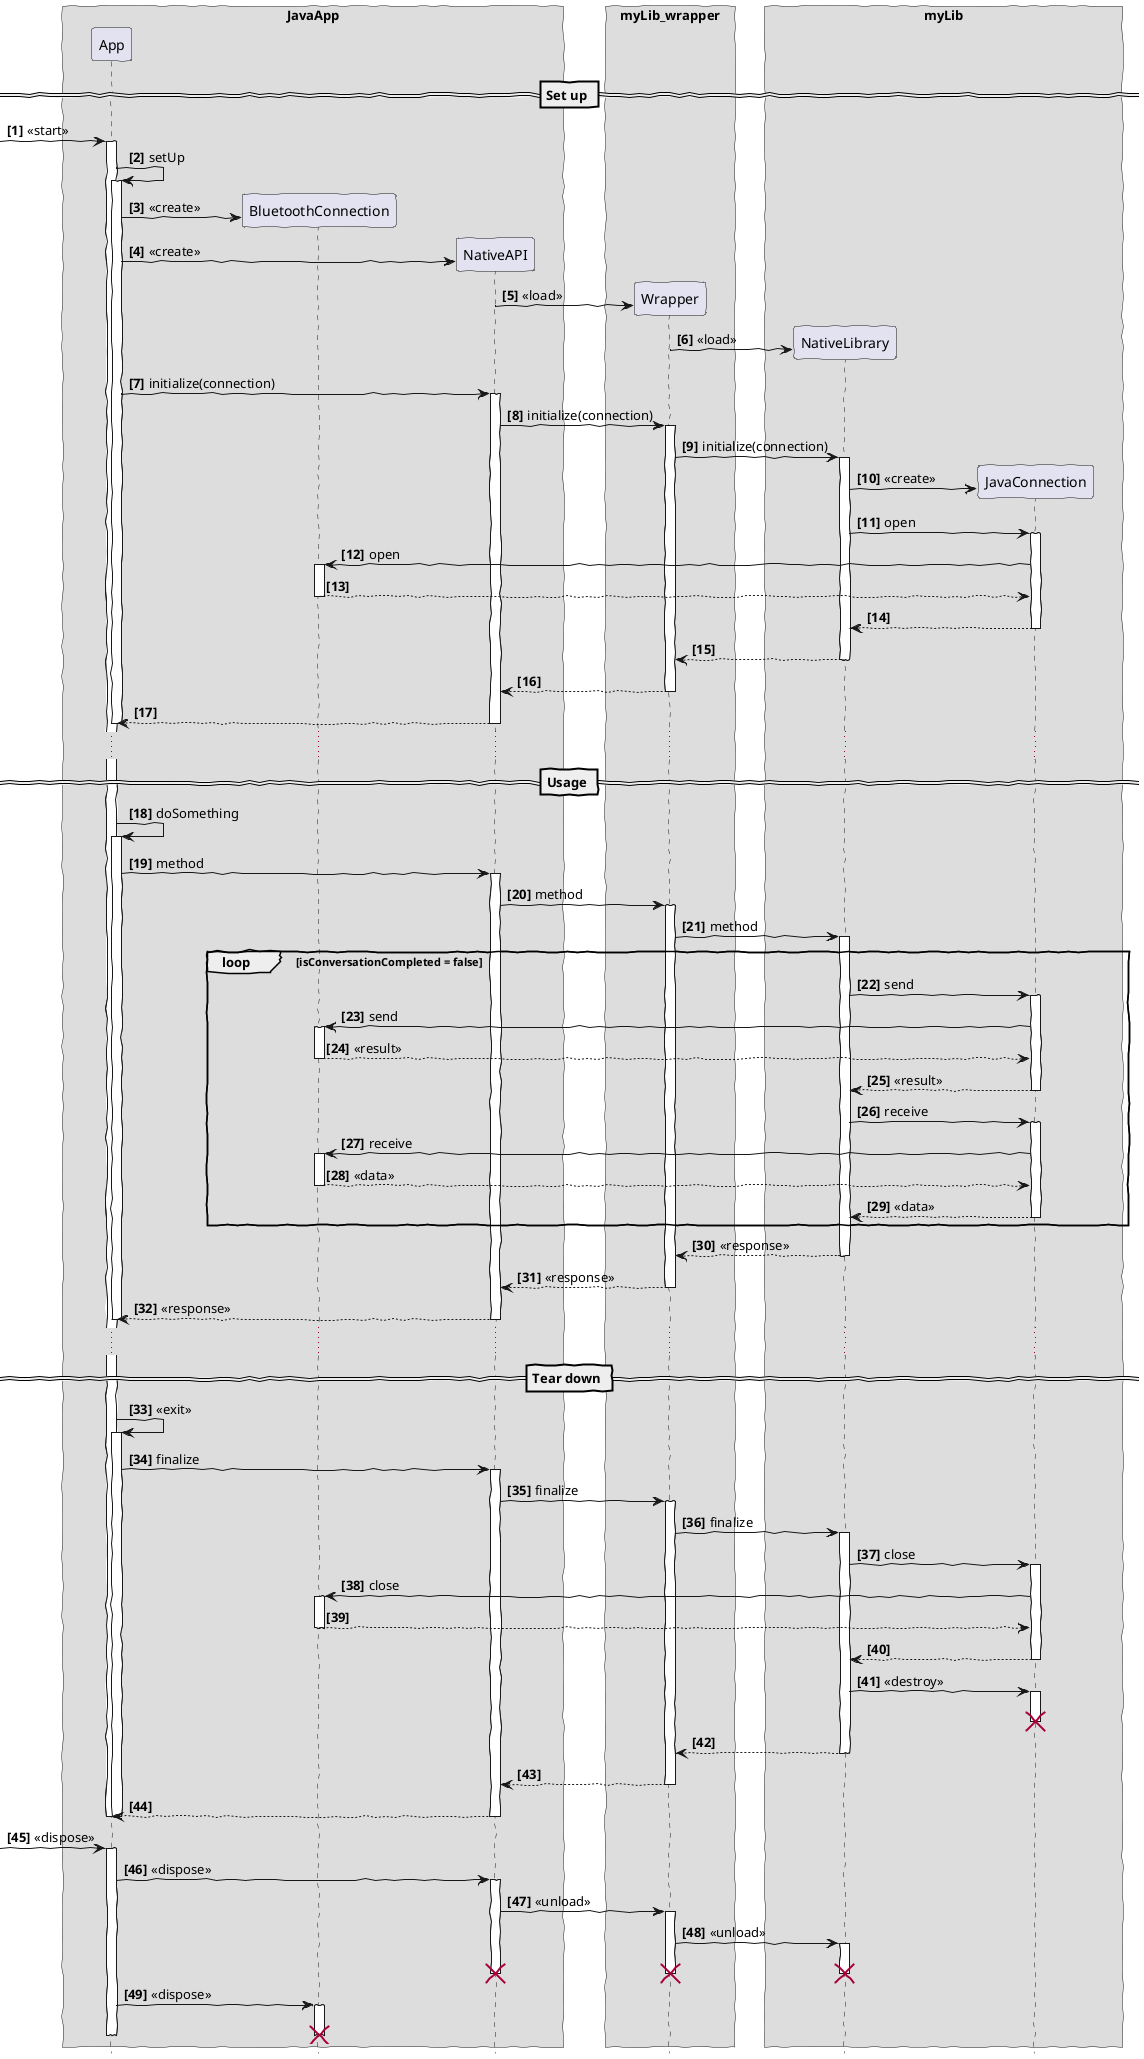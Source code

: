 @startuml

hide footbox
autonumber "<b>[0]</b>"

skinparam handwritten true

skinparam BoxPadding 10
skinparam ParticipantPadding 25

box "JavaApp"
participant App
participant BluetoothConnection
participant NativeAPI
end box

box "myLib_wrapper"
participant Wrapper
end box

box "myLib"
participant NativeLibrary
participant JavaConnection
end box

== Set up ==

[-> App: << start >>
activate App

App -> App: setUp
activate App

create BluetoothConnection
App -> BluetoothConnection: << create >>

create NativeAPI
App -> NativeAPI: << create >>

create Wrapper
NativeAPI -> Wrapper: << load >>

create NativeLibrary
Wrapper -> NativeLibrary: << load >>

App -> NativeAPI: initialize(connection)
activate NativeAPI

NativeAPI -> Wrapper: initialize(connection)
activate Wrapper

Wrapper -> NativeLibrary: initialize(connection)
activate NativeLibrary

create JavaConnection
NativeLibrary -> JavaConnection: << create >>

NativeLibrary -> JavaConnection: open
activate JavaConnection

JavaConnection -> BluetoothConnection: open
activate BluetoothConnection

BluetoothConnection --> JavaConnection
deactivate BluetoothConnection

JavaConnection --> NativeLibrary
deactivate JavaConnection

NativeLibrary --> Wrapper
deactivate NativeLibrary

Wrapper --> NativeAPI
deactivate Wrapper

NativeAPI --> App
deactivate NativeAPI
deactivate App

...

== Usage ==

App -> App: doSomething
activate App

App -> NativeAPI: method
activate NativeAPI

NativeAPI -> Wrapper: method
activate Wrapper

Wrapper -> NativeLibrary: method
activate NativeLibrary

loop isConversationCompleted = false
NativeLibrary -> JavaConnection: send
activate JavaConnection

JavaConnection -> BluetoothConnection: send
activate BluetoothConnection

BluetoothConnection --> JavaConnection: << result >>
deactivate BluetoothConnection

JavaConnection --> NativeLibrary: << result >>
deactivate JavaConnection

NativeLibrary -> JavaConnection: receive
activate JavaConnection

JavaConnection -> BluetoothConnection: receive
activate BluetoothConnection

BluetoothConnection --> JavaConnection: << data >>
deactivate BluetoothConnection

JavaConnection --> NativeLibrary: << data >>
deactivate JavaConnection
end

NativeLibrary --> Wrapper: << response >>
deactivate NativeLibrary

Wrapper --> NativeAPI: << response >>
deactivate Wrapper

NativeAPI --> App: << response >>
deactivate NativeAPI
deactivate App

...

== Tear down ==

App -> App: << exit >>
activate App

App -> NativeAPI: finalize
activate NativeAPI

NativeAPI -> Wrapper: finalize
activate Wrapper

Wrapper -> NativeLibrary: finalize
activate NativeLibrary

NativeLibrary -> JavaConnection: close
activate JavaConnection

JavaConnection -> BluetoothConnection: close
activate BluetoothConnection

BluetoothConnection --> JavaConnection
deactivate BluetoothConnection

JavaConnection --> NativeLibrary
deactivate JavaConnection

NativeLibrary -> JavaConnection: << destroy >>
activate JavaConnection
deactivate JavaConnection
destroy JavaConnection

NativeLibrary --> Wrapper
deactivate NativeLibrary

Wrapper --> NativeAPI
deactivate Wrapper

NativeAPI --> App
deactivate NativeAPI
deactivate App
deactivate App

[-> App: << dispose >>
activate App

App -> NativeAPI: << dispose >>
activate NativeAPI

NativeAPI -> Wrapper: << unload >>
activate Wrapper

Wrapper -> NativeLibrary: << unload >>
activate NativeLibrary
deactivate NativeLibrary
destroy NativeLibrary

deactivate Wrapper
destroy Wrapper

destroy NativeAPI

App -> BluetoothConnection: << dispose >>
activate BluetoothConnection
deactivate BluetoothConnection
destroy BluetoothConnection

deactivate App

@enduml
